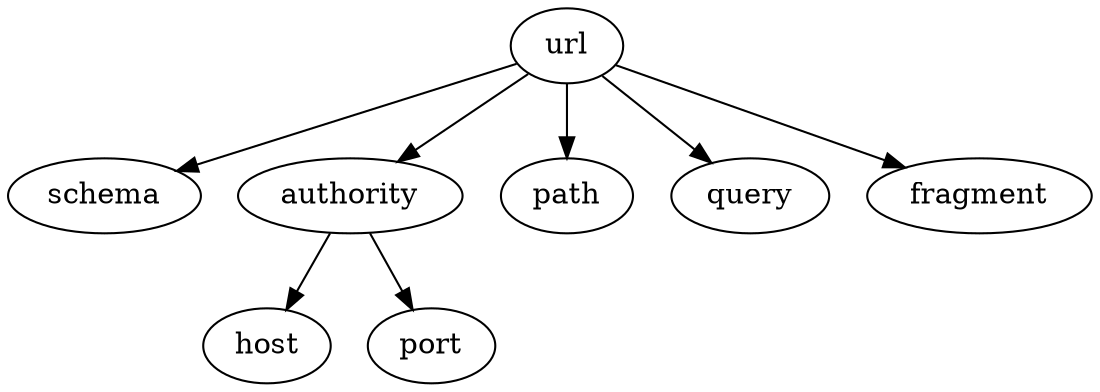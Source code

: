 digraph AST {
	url -> { schema, authority, path, query, fragment };
	authority -> { host, port };
}

